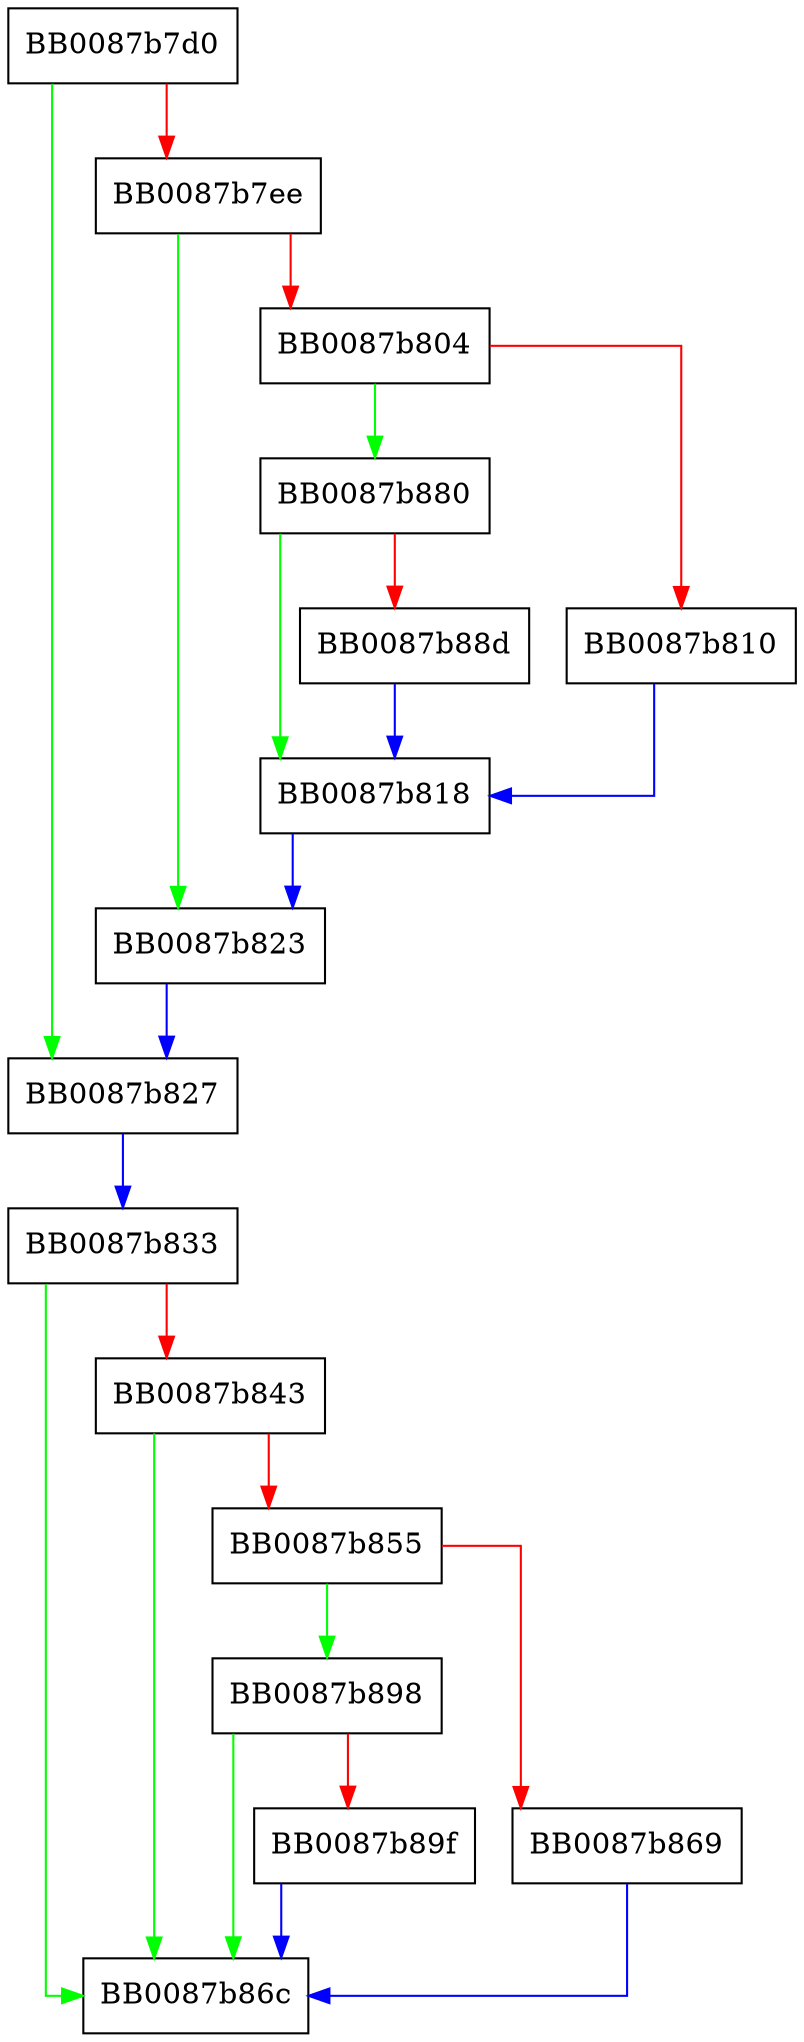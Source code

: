 digraph _IO_seekoff {
  node [shape="box"];
  graph [splines=ortho];
  BB0087b7d0 -> BB0087b827 [color="green"];
  BB0087b7d0 -> BB0087b7ee [color="red"];
  BB0087b7ee -> BB0087b823 [color="green"];
  BB0087b7ee -> BB0087b804 [color="red"];
  BB0087b804 -> BB0087b880 [color="green"];
  BB0087b804 -> BB0087b810 [color="red"];
  BB0087b810 -> BB0087b818 [color="blue"];
  BB0087b818 -> BB0087b823 [color="blue"];
  BB0087b823 -> BB0087b827 [color="blue"];
  BB0087b827 -> BB0087b833 [color="blue"];
  BB0087b833 -> BB0087b86c [color="green"];
  BB0087b833 -> BB0087b843 [color="red"];
  BB0087b843 -> BB0087b86c [color="green"];
  BB0087b843 -> BB0087b855 [color="red"];
  BB0087b855 -> BB0087b898 [color="green"];
  BB0087b855 -> BB0087b869 [color="red"];
  BB0087b869 -> BB0087b86c [color="blue"];
  BB0087b880 -> BB0087b818 [color="green"];
  BB0087b880 -> BB0087b88d [color="red"];
  BB0087b88d -> BB0087b818 [color="blue"];
  BB0087b898 -> BB0087b86c [color="green"];
  BB0087b898 -> BB0087b89f [color="red"];
  BB0087b89f -> BB0087b86c [color="blue"];
}